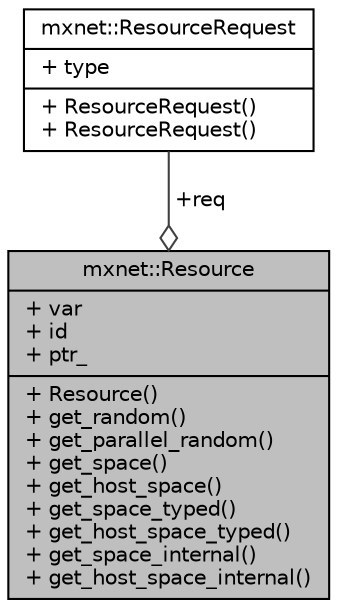 digraph "mxnet::Resource"
{
  edge [fontname="Helvetica",fontsize="10",labelfontname="Helvetica",labelfontsize="10"];
  node [fontname="Helvetica",fontsize="10",shape=record];
  Node1 [label="{mxnet::Resource\n|+ var\l+ id\l+ ptr_\l|+ Resource()\l+ get_random()\l+ get_parallel_random()\l+ get_space()\l+ get_host_space()\l+ get_space_typed()\l+ get_host_space_typed()\l+ get_space_internal()\l+ get_host_space_internal()\l}",height=0.2,width=0.4,color="black", fillcolor="grey75", style="filled", fontcolor="black"];
  Node2 -> Node1 [color="grey25",fontsize="10",style="solid",label=" +req" ,arrowhead="odiamond",fontname="Helvetica"];
  Node2 [label="{mxnet::ResourceRequest\n|+ type\l|+ ResourceRequest()\l+ ResourceRequest()\l}",height=0.2,width=0.4,color="black", fillcolor="white", style="filled",URL="$structmxnet_1_1ResourceRequest.html",tooltip="The resources that can be requested by Operator. "];
}
